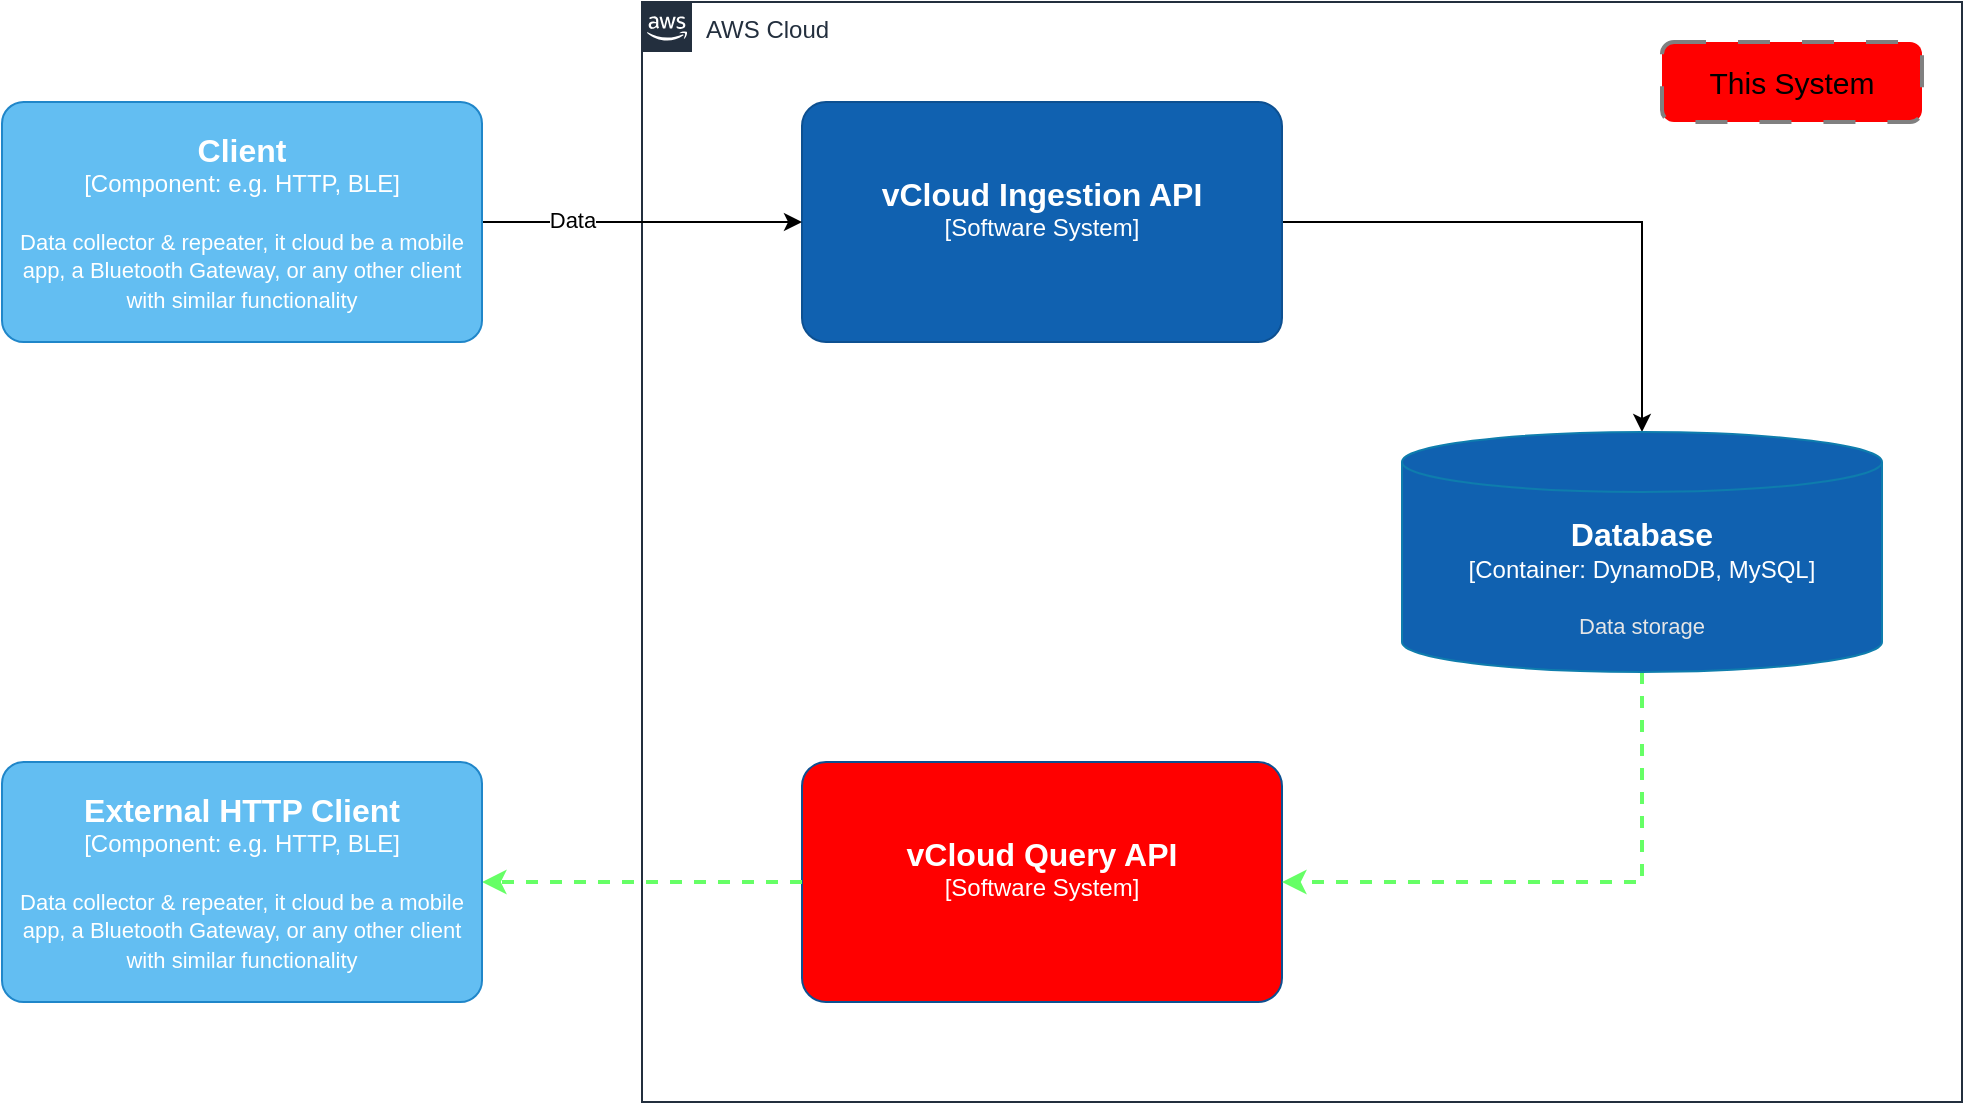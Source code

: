 <mxfile version="21.2.1" type="github">
  <diagram name="Page-1" id="kDTRX-aqQ429hT4CvDo6">
    <mxGraphModel dx="2261" dy="796" grid="1" gridSize="10" guides="1" tooltips="1" connect="1" arrows="1" fold="1" page="1" pageScale="1" pageWidth="827" pageHeight="1169" math="0" shadow="0">
      <root>
        <mxCell id="0" />
        <mxCell id="1" parent="0" />
        <mxCell id="_iUdjSkba5EW7GDh6NPc-1" value="AWS Cloud" style="points=[[0,0],[0.25,0],[0.5,0],[0.75,0],[1,0],[1,0.25],[1,0.5],[1,0.75],[1,1],[0.75,1],[0.5,1],[0.25,1],[0,1],[0,0.75],[0,0.5],[0,0.25]];outlineConnect=0;gradientColor=none;html=1;whiteSpace=wrap;fontSize=12;fontStyle=0;container=1;pointerEvents=0;collapsible=0;recursiveResize=0;shape=mxgraph.aws4.group;grIcon=mxgraph.aws4.group_aws_cloud_alt;strokeColor=#232F3E;fillColor=none;verticalAlign=top;align=left;spacingLeft=30;fontColor=#232F3E;dashed=0;" vertex="1" parent="1">
          <mxGeometry x="-390" y="140" width="660" height="550" as="geometry" />
        </mxCell>
        <mxCell id="_iUdjSkba5EW7GDh6NPc-18" style="edgeStyle=orthogonalEdgeStyle;rounded=0;orthogonalLoop=1;jettySize=auto;html=1;" edge="1" parent="_iUdjSkba5EW7GDh6NPc-1" source="_iUdjSkba5EW7GDh6NPc-11" target="_iUdjSkba5EW7GDh6NPc-15">
          <mxGeometry relative="1" as="geometry" />
        </mxCell>
        <object placeholders="1" c4Name="vCloud Ingestion API" c4Type="Software System" c4Description="" label="&lt;font style=&quot;font-size: 16px&quot;&gt;&lt;b&gt;%c4Name%&lt;/b&gt;&lt;/font&gt;&lt;div&gt;[%c4Type%]&lt;/div&gt;&lt;br&gt;&lt;div&gt;&lt;font style=&quot;font-size: 11px&quot;&gt;&lt;font color=&quot;#cccccc&quot;&gt;%c4Description%&lt;/font&gt;&lt;/div&gt;" id="_iUdjSkba5EW7GDh6NPc-11">
          <mxCell style="rounded=1;whiteSpace=wrap;html=1;labelBackgroundColor=none;fillColor=#1061B0;fontColor=#ffffff;align=center;arcSize=10;strokeColor=#0D5091;metaEdit=1;resizable=0;points=[[0.25,0,0],[0.5,0,0],[0.75,0,0],[1,0.25,0],[1,0.5,0],[1,0.75,0],[0.75,1,0],[0.5,1,0],[0.25,1,0],[0,0.75,0],[0,0.5,0],[0,0.25,0]];" vertex="1" parent="_iUdjSkba5EW7GDh6NPc-1">
            <mxGeometry x="80" y="50" width="240" height="120" as="geometry" />
          </mxCell>
        </object>
        <object placeholders="1" c4Name="vCloud Query API" c4Type="Software System" c4Description="" label="&lt;font style=&quot;font-size: 16px&quot;&gt;&lt;b&gt;%c4Name%&lt;/b&gt;&lt;/font&gt;&lt;div&gt;[%c4Type%]&lt;/div&gt;&lt;br&gt;&lt;div&gt;&lt;font style=&quot;font-size: 11px&quot;&gt;&lt;font color=&quot;#cccccc&quot;&gt;%c4Description%&lt;/font&gt;&lt;/div&gt;" id="_iUdjSkba5EW7GDh6NPc-14">
          <mxCell style="rounded=1;whiteSpace=wrap;html=1;labelBackgroundColor=none;fillColor=#FF0000;fontColor=#ffffff;align=center;arcSize=10;strokeColor=#0D5091;metaEdit=1;resizable=0;points=[[0.25,0,0],[0.5,0,0],[0.75,0,0],[1,0.25,0],[1,0.5,0],[1,0.75,0],[0.75,1,0],[0.5,1,0],[0.25,1,0],[0,0.75,0],[0,0.5,0],[0,0.25,0]];" vertex="1" parent="_iUdjSkba5EW7GDh6NPc-1">
            <mxGeometry x="80" y="380" width="240" height="120" as="geometry" />
          </mxCell>
        </object>
        <mxCell id="_iUdjSkba5EW7GDh6NPc-19" style="edgeStyle=orthogonalEdgeStyle;rounded=0;orthogonalLoop=1;jettySize=auto;html=1;entryX=1;entryY=0.5;entryDx=0;entryDy=0;entryPerimeter=0;exitX=0.5;exitY=1;exitDx=0;exitDy=0;exitPerimeter=0;strokeColor=#66FF66;dashed=1;strokeWidth=2;" edge="1" parent="_iUdjSkba5EW7GDh6NPc-1" source="_iUdjSkba5EW7GDh6NPc-15" target="_iUdjSkba5EW7GDh6NPc-14">
          <mxGeometry relative="1" as="geometry" />
        </mxCell>
        <object placeholders="1" c4Type="Database" c4Container="Container" c4Technology="DynamoDB, MySQL" c4Description="Data storage" label="&lt;font style=&quot;font-size: 16px&quot;&gt;&lt;b&gt;%c4Type%&lt;/b&gt;&lt;/font&gt;&lt;div&gt;[%c4Container%:&amp;nbsp;%c4Technology%]&lt;/div&gt;&lt;br&gt;&lt;div&gt;&lt;font style=&quot;font-size: 11px&quot;&gt;&lt;font color=&quot;#E6E6E6&quot;&gt;%c4Description%&lt;/font&gt;&lt;/div&gt;" id="_iUdjSkba5EW7GDh6NPc-15">
          <mxCell style="shape=cylinder3;size=15;whiteSpace=wrap;html=1;boundedLbl=1;rounded=0;labelBackgroundColor=none;fillColor=#1061b0;fontSize=12;fontColor=#ffffff;align=center;strokeColor=#0E7DAD;metaEdit=1;points=[[0.5,0,0],[1,0.25,0],[1,0.5,0],[1,0.75,0],[0.5,1,0],[0,0.75,0],[0,0.5,0],[0,0.25,0]];resizable=0;" vertex="1" parent="_iUdjSkba5EW7GDh6NPc-1">
            <mxGeometry x="380" y="215" width="240" height="120" as="geometry" />
          </mxCell>
        </object>
        <mxCell id="_iUdjSkba5EW7GDh6NPc-24" value="&lt;font style=&quot;font-size: 15px;&quot;&gt;This System&lt;/font&gt;" style="rounded=1;whiteSpace=wrap;html=1;strokeColor=#808080;fillColor=#FF0000;dashed=1;dashPattern=8 8;strokeWidth=2;" vertex="1" parent="_iUdjSkba5EW7GDh6NPc-1">
          <mxGeometry x="510" y="20" width="130" height="40" as="geometry" />
        </mxCell>
        <mxCell id="_iUdjSkba5EW7GDh6NPc-17" style="edgeStyle=orthogonalEdgeStyle;rounded=0;orthogonalLoop=1;jettySize=auto;html=1;entryX=0;entryY=0.5;entryDx=0;entryDy=0;entryPerimeter=0;curved=1;" edge="1" parent="1" source="_iUdjSkba5EW7GDh6NPc-4" target="_iUdjSkba5EW7GDh6NPc-11">
          <mxGeometry relative="1" as="geometry" />
        </mxCell>
        <mxCell id="_iUdjSkba5EW7GDh6NPc-21" value="Data" style="edgeLabel;html=1;align=center;verticalAlign=middle;resizable=0;points=[];" vertex="1" connectable="0" parent="_iUdjSkba5EW7GDh6NPc-17">
          <mxGeometry x="-0.438" y="1" relative="1" as="geometry">
            <mxPoint as="offset" />
          </mxGeometry>
        </mxCell>
        <object c4Name="Client" c4Type="Component" c4Technology="e.g. HTTP, BLE" c4Description="Data collector &amp; repeater, it cloud be a mobile app, a Bluetooth Gateway, or any  other client with similar functionality" label="&lt;font style=&quot;font-size: 16px&quot;&gt;&lt;b&gt;%c4Name%&lt;/b&gt;&lt;/font&gt;&lt;div&gt;[%c4Type%: %c4Technology%]&lt;/div&gt;&lt;br&gt;&lt;div&gt;&lt;font style=&quot;font-size: 11px&quot;&gt;%c4Description%&lt;/font&gt;&lt;/div&gt;" placeholders="1" id="_iUdjSkba5EW7GDh6NPc-4">
          <mxCell style="rounded=1;whiteSpace=wrap;html=1;labelBackgroundColor=none;fillColor=#63BEF2;fontColor=#ffffff;align=center;arcSize=9;strokeColor=#2086C9;metaEdit=1;resizable=0;points=[[0.25,0,0],[0.5,0,0],[0.75,0,0],[1,0.25,0],[1,0.5,0],[1,0.75,0],[0.75,1,0],[0.5,1,0],[0.25,1,0],[0,0.75,0],[0,0.5,0],[0,0.25,0]];" vertex="1" parent="1">
            <mxGeometry x="-710" y="190" width="240" height="120" as="geometry" />
          </mxCell>
        </object>
        <mxCell id="_iUdjSkba5EW7GDh6NPc-20" style="edgeStyle=orthogonalEdgeStyle;rounded=0;orthogonalLoop=1;jettySize=auto;html=1;entryX=1;entryY=0.5;entryDx=0;entryDy=0;entryPerimeter=0;strokeColor=#66FF66;strokeWidth=2;dashed=1;" edge="1" parent="1" source="_iUdjSkba5EW7GDh6NPc-14">
          <mxGeometry relative="1" as="geometry">
            <mxPoint x="-470" y="580" as="targetPoint" />
          </mxGeometry>
        </mxCell>
        <object c4Name="External HTTP Client" c4Type="Component" c4Technology="e.g. HTTP, BLE" c4Description="Data collector &amp; repeater, it cloud be a mobile app, a Bluetooth Gateway, or any  other client with similar functionality" label="&lt;font style=&quot;font-size: 16px&quot;&gt;&lt;b&gt;%c4Name%&lt;/b&gt;&lt;/font&gt;&lt;div&gt;[%c4Type%: %c4Technology%]&lt;/div&gt;&lt;br&gt;&lt;div&gt;&lt;font style=&quot;font-size: 11px&quot;&gt;%c4Description%&lt;/font&gt;&lt;/div&gt;" placeholders="1" id="_iUdjSkba5EW7GDh6NPc-23">
          <mxCell style="rounded=1;whiteSpace=wrap;html=1;labelBackgroundColor=none;fillColor=#63BEF2;fontColor=#ffffff;align=center;arcSize=9;strokeColor=#2086C9;metaEdit=1;resizable=0;points=[[0.25,0,0],[0.5,0,0],[0.75,0,0],[1,0.25,0],[1,0.5,0],[1,0.75,0],[0.75,1,0],[0.5,1,0],[0.25,1,0],[0,0.75,0],[0,0.5,0],[0,0.25,0]];" vertex="1" parent="1">
            <mxGeometry x="-710" y="520" width="240" height="120" as="geometry" />
          </mxCell>
        </object>
      </root>
    </mxGraphModel>
  </diagram>
</mxfile>
